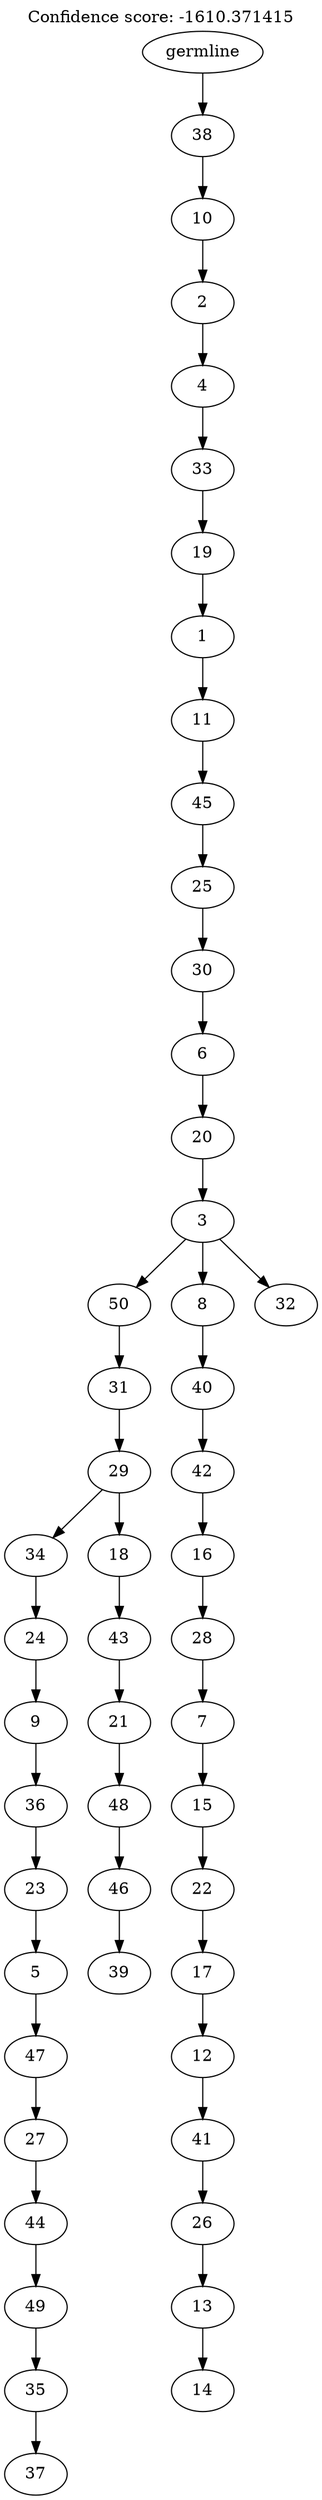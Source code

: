 digraph g {
	"49" -> "50";
	"50" [label="37"];
	"48" -> "49";
	"49" [label="35"];
	"47" -> "48";
	"48" [label="49"];
	"46" -> "47";
	"47" [label="44"];
	"45" -> "46";
	"46" [label="27"];
	"44" -> "45";
	"45" [label="47"];
	"43" -> "44";
	"44" [label="5"];
	"42" -> "43";
	"43" [label="23"];
	"41" -> "42";
	"42" [label="36"];
	"40" -> "41";
	"41" [label="9"];
	"39" -> "40";
	"40" [label="24"];
	"37" -> "38";
	"38" [label="39"];
	"36" -> "37";
	"37" [label="46"];
	"35" -> "36";
	"36" [label="48"];
	"34" -> "35";
	"35" [label="21"];
	"33" -> "34";
	"34" [label="43"];
	"32" -> "33";
	"33" [label="18"];
	"32" -> "39";
	"39" [label="34"];
	"31" -> "32";
	"32" [label="29"];
	"30" -> "31";
	"31" [label="31"];
	"28" -> "29";
	"29" [label="14"];
	"27" -> "28";
	"28" [label="13"];
	"26" -> "27";
	"27" [label="26"];
	"25" -> "26";
	"26" [label="41"];
	"24" -> "25";
	"25" [label="12"];
	"23" -> "24";
	"24" [label="17"];
	"22" -> "23";
	"23" [label="22"];
	"21" -> "22";
	"22" [label="15"];
	"20" -> "21";
	"21" [label="7"];
	"19" -> "20";
	"20" [label="28"];
	"18" -> "19";
	"19" [label="16"];
	"17" -> "18";
	"18" [label="42"];
	"16" -> "17";
	"17" [label="40"];
	"14" -> "15";
	"15" [label="32"];
	"14" -> "16";
	"16" [label="8"];
	"14" -> "30";
	"30" [label="50"];
	"13" -> "14";
	"14" [label="3"];
	"12" -> "13";
	"13" [label="20"];
	"11" -> "12";
	"12" [label="6"];
	"10" -> "11";
	"11" [label="30"];
	"9" -> "10";
	"10" [label="25"];
	"8" -> "9";
	"9" [label="45"];
	"7" -> "8";
	"8" [label="11"];
	"6" -> "7";
	"7" [label="1"];
	"5" -> "6";
	"6" [label="19"];
	"4" -> "5";
	"5" [label="33"];
	"3" -> "4";
	"4" [label="4"];
	"2" -> "3";
	"3" [label="2"];
	"1" -> "2";
	"2" [label="10"];
	"0" -> "1";
	"1" [label="38"];
	"0" [label="germline"];
	labelloc="t";
	label="Confidence score: -1610.371415";
}
